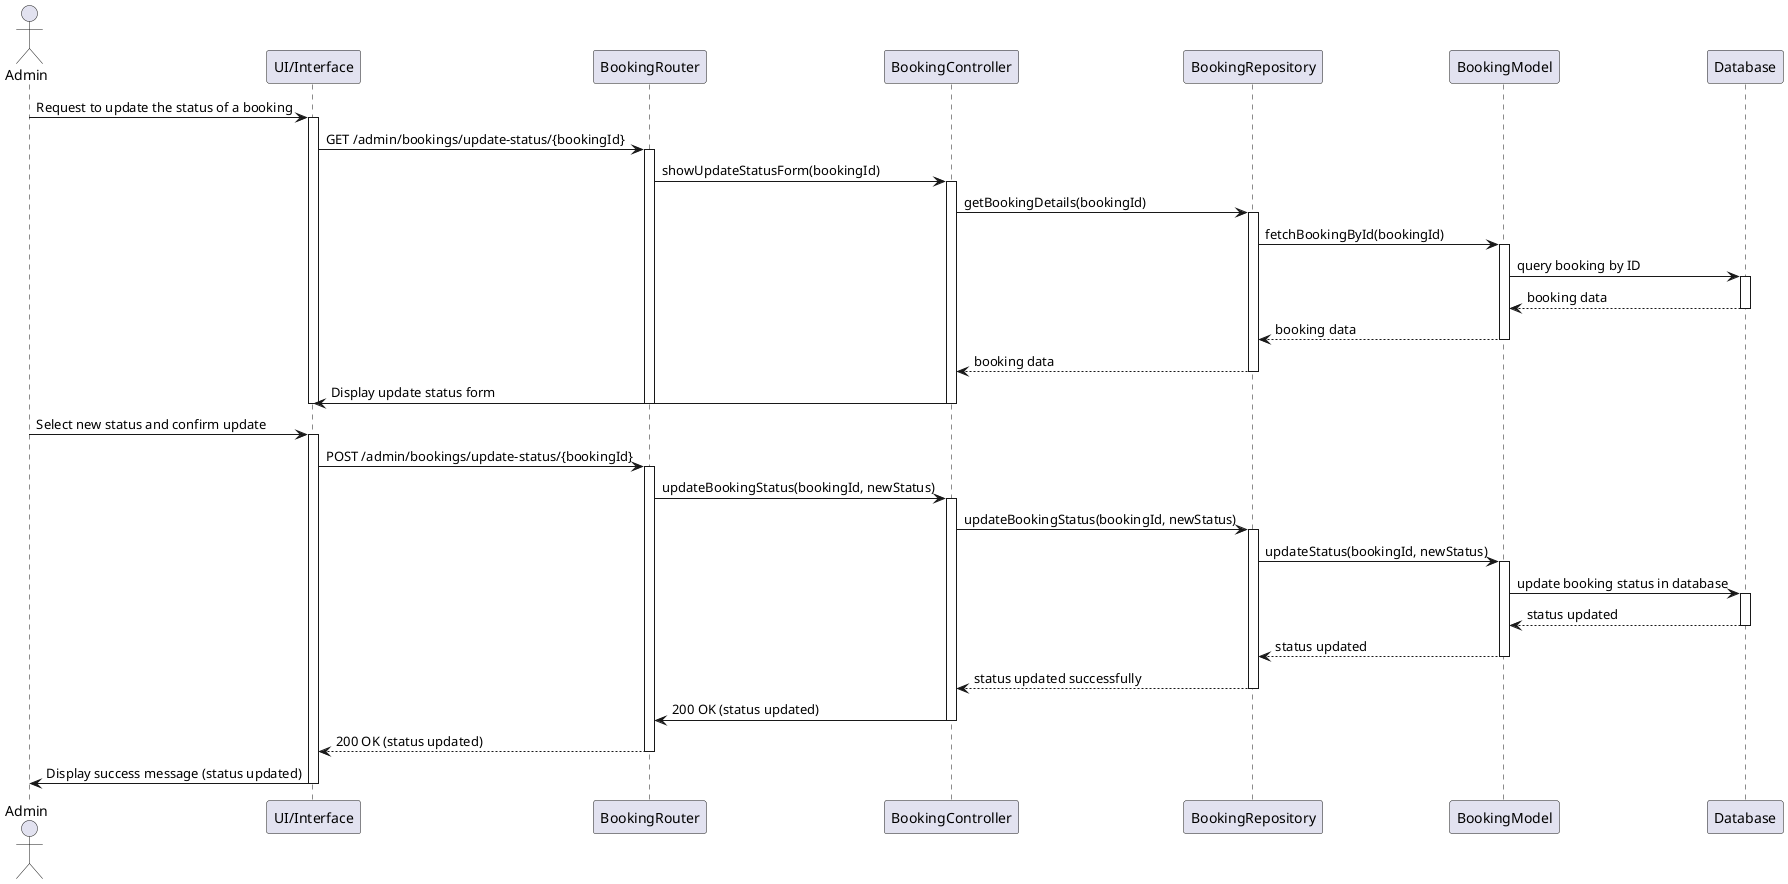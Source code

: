 @startuml
actor Admin
participant "UI/Interface" as UI
participant "BookingRouter" as Router
participant "BookingController" as Controller
participant "BookingRepository" as Repository
participant "BookingModel" as BookingModel
participant "Database" as DB

Admin -> UI: Request to update the status of a booking
activate UI
UI -> Router: GET /admin/bookings/update-status/{bookingId}
activate Router
Router -> Controller: showUpdateStatusForm(bookingId)
activate Controller
Controller -> Repository: getBookingDetails(bookingId)
activate Repository

Repository -> BookingModel: fetchBookingById(bookingId)
activate BookingModel
BookingModel -> DB: query booking by ID
activate DB
DB --> BookingModel: booking data
deactivate DB
BookingModel --> Repository: booking data
deactivate BookingModel
Repository --> Controller: booking data
deactivate Repository

Controller -> UI: Display update status form
deactivate Controller
deactivate Router
deactivate UI

Admin -> UI: Select new status and confirm update
activate UI
UI -> Router: POST /admin/bookings/update-status/{bookingId}
activate Router
Router -> Controller: updateBookingStatus(bookingId, newStatus)
activate Controller
Controller -> Repository: updateBookingStatus(bookingId, newStatus)
activate Repository

Repository -> BookingModel: updateStatus(bookingId, newStatus)
activate BookingModel
BookingModel -> DB: update booking status in database
activate DB
DB --> BookingModel: status updated
deactivate DB
BookingModel --> Repository: status updated
deactivate BookingModel
Repository --> Controller: status updated successfully
deactivate Repository

Controller -> Router: 200 OK (status updated)
deactivate Controller
Router --> UI: 200 OK (status updated)
deactivate Router
UI -> Admin: Display success message (status updated)
deactivate UI
@enduml
